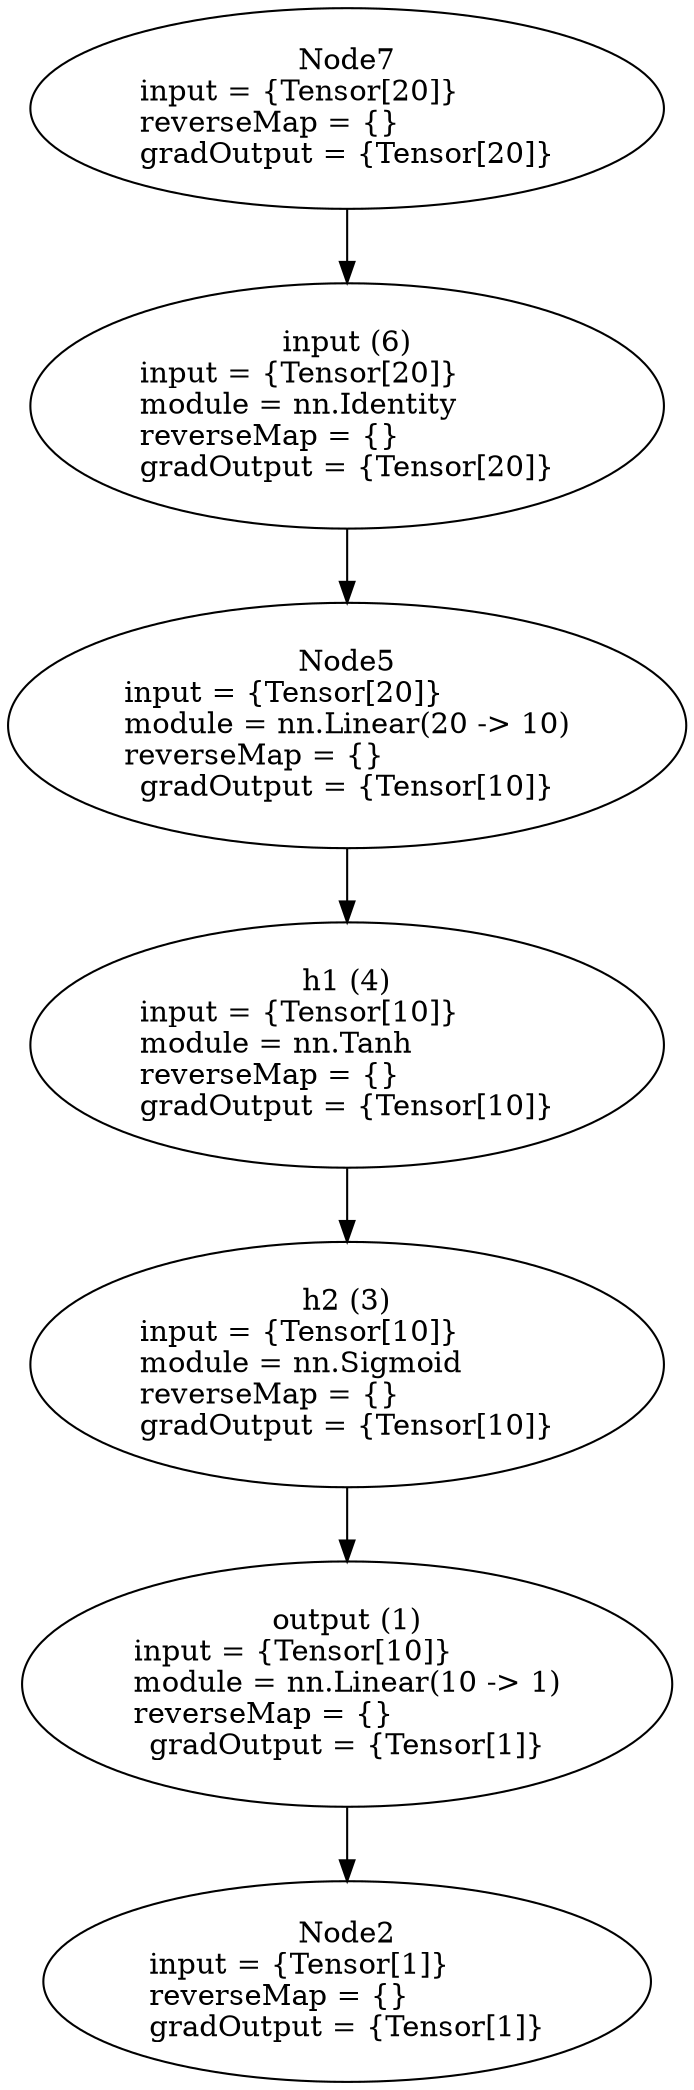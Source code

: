 digraph G {
	graph [bb="0,0,257.39,995.23"];
	node [label="\N",
		shape=oval
	];
	n1	 [height=1.6303,
		label="output (1)\ninput = {Tensor[10]}\lmodule = nn.Linear(10 -> 1)\lreverseMap = {}\lgradOutput = {Tensor[1]}",
		pos="128.69,190.86",
		tooltip="[nngraph.lua]:14_",
		width=3.457];
	n2	 [height=1.3356,
		label="Node2\ninput = {Tensor[1]}\lreverseMap = {}\lgradOutput = {Tensor[1]}",
		pos="128.69,48.083",
		tooltip="[[C]]:-1_",
		width=3.1623];
	n1 -> n2	 [pos="e,128.69,96.295 128.69,131.79 128.69,123.39 128.69,114.74 128.69,106.36"];
	n3	 [height=1.6303,
		label="h2 (3)\ninput = {Tensor[10]}\lmodule = nn.Sigmoid\lreverseMap = {}\lgradOutput = {Tensor[10]}",
		pos="128.69,344.24",
		tooltip="[nngraph.lua]:13_",
		width=3.2802];
	n3 -> n1	 [pos="e,128.69,249.8 128.69,285.14 128.69,276.9 128.69,268.37 128.69,259.96"];
	n4	 [height=1.6303,
		label="h1 (4)\ninput = {Tensor[10]}\lmodule = nn.Tanh\lreverseMap = {}\lgradOutput = {Tensor[10]}",
		pos="128.69,497.62",
		tooltip="[nngraph.lua]:12_",
		width=3.2802];
	n4 -> n3	 [pos="e,128.69,403.18 128.69,438.52 128.69,430.28 128.69,421.75 128.69,413.34"];
	n5	 [height=1.6303,
		label="Node5\ninput = {Tensor[20]}\lmodule = nn.Linear(20 -> 10)\lreverseMap = {}\lgradOutput = {Tensor[10]}",
		pos="128.69,651",
		tooltip="[nngraph.lua]:12_",
		width=3.5748];
	n5 -> n4	 [pos="e,128.69,556.55 128.69,591.9 128.69,583.66 128.69,575.13 128.69,566.72"];
	n6	 [height=1.6303,
		label="input (6)\ninput = {Tensor[20]}\lmodule = nn.Identity\lreverseMap = {}\lgradOutput = {Tensor[20]}",
		pos="128.69,804.38",
		tooltip="[nngraph.lua]:8_",
		width=3.2802];
	n6 -> n5	 [pos="e,128.69,709.93 128.69,745.28 128.69,737.04 128.69,728.51 128.69,720.1"];
	n7	 [height=1.3356,
		label="Node7\ninput = {Tensor[20]}\lreverseMap = {}\lgradOutput = {Tensor[20]}",
		pos="128.69,947.15",
		tooltip="[[C]]:-1_",
		width=3.2802];
	n7 -> n6	 [pos="e,128.69,863.52 128.69,898.88 128.69,890.73 128.69,882.11 128.69,873.54"];
}
